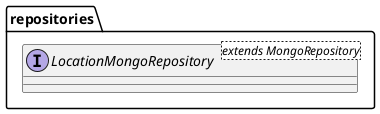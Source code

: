 @startuml
'https://plantuml.com/class-diagram
package repositories {
    interface LocationMongoRepository<extends MongoRepository> {}
}

@enduml